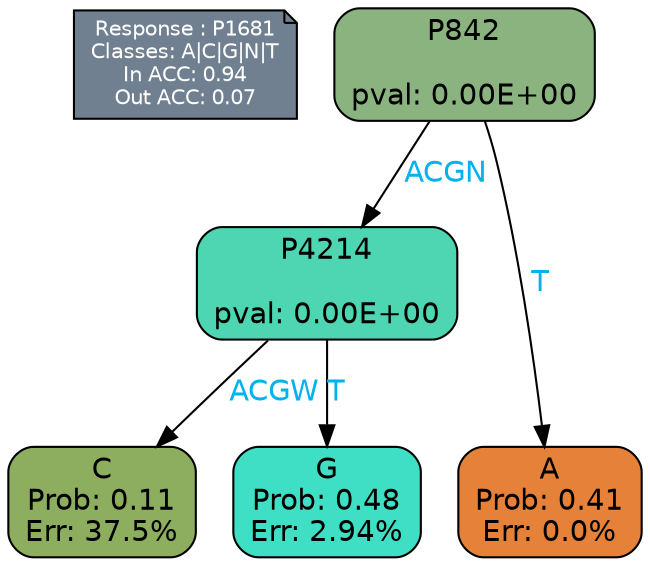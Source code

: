 digraph Tree {
node [shape=box, style="filled, rounded", color="black", fontname=helvetica] ;
graph [ranksep=equally, splines=polylines, bgcolor=transparent, dpi=600] ;
edge [fontname=helvetica] ;
LEGEND [label="Response : P1681
Classes: A|C|G|N|T
In ACC: 0.94
Out ACC: 0.07
",shape=note,align=left,style=filled,fillcolor="slategray",fontcolor="white",fontsize=10];1 [label="P842

pval: 0.00E+00", fillcolor="#8bb380"] ;
2 [label="P4214

pval: 0.00E+00", fillcolor="#4dd6b1"] ;
3 [label="C
Prob: 0.11
Err: 37.5%", fillcolor="#8dad5f"] ;
4 [label="G
Prob: 0.48
Err: 2.94%", fillcolor="#3edfc4"] ;
5 [label="A
Prob: 0.41
Err: 0.0%", fillcolor="#e58139"] ;
1 -> 2 [label="ACGN",fontcolor=deepskyblue2] ;
1 -> 5 [label="T",fontcolor=deepskyblue2] ;
2 -> 3 [label="ACGW",fontcolor=deepskyblue2] ;
2 -> 4 [label="T",fontcolor=deepskyblue2] ;
{rank = same; 3;4;5;}{rank = same; LEGEND;1;}}